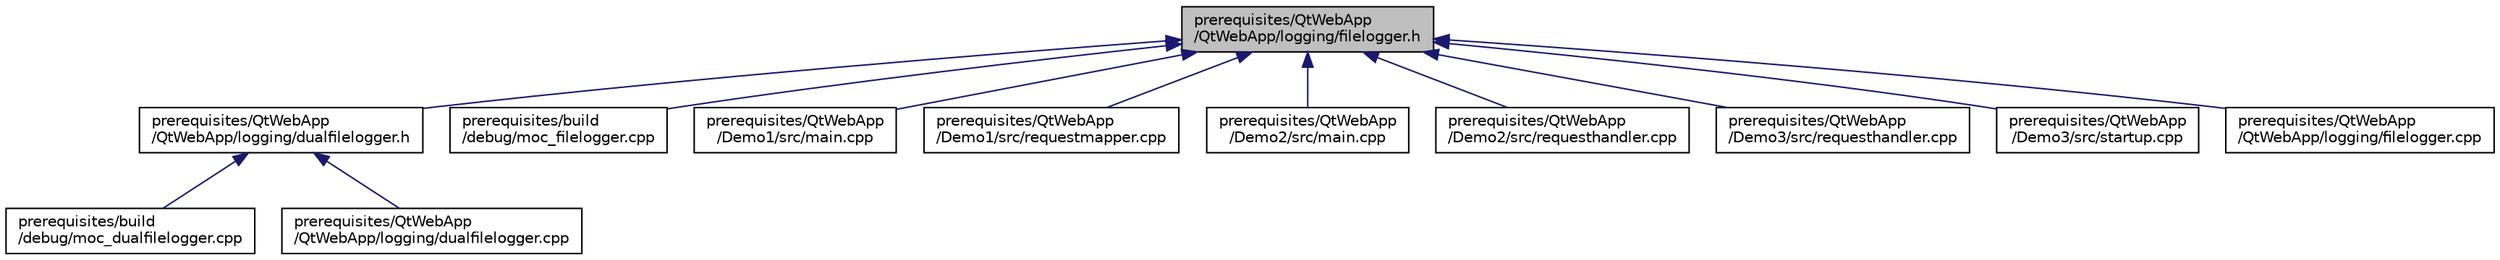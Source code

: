 digraph "prerequisites/QtWebApp/QtWebApp/logging/filelogger.h"
{
  edge [fontname="Helvetica",fontsize="10",labelfontname="Helvetica",labelfontsize="10"];
  node [fontname="Helvetica",fontsize="10",shape=record];
  Node14 [label="prerequisites/QtWebApp\l/QtWebApp/logging/filelogger.h",height=0.2,width=0.4,color="black", fillcolor="grey75", style="filled", fontcolor="black"];
  Node14 -> Node15 [dir="back",color="midnightblue",fontsize="10",style="solid",fontname="Helvetica"];
  Node15 [label="prerequisites/QtWebApp\l/QtWebApp/logging/dualfilelogger.h",height=0.2,width=0.4,color="black", fillcolor="white", style="filled",URL="$dualfilelogger_8h.html"];
  Node15 -> Node16 [dir="back",color="midnightblue",fontsize="10",style="solid",fontname="Helvetica"];
  Node16 [label="prerequisites/build\l/debug/moc_dualfilelogger.cpp",height=0.2,width=0.4,color="black", fillcolor="white", style="filled",URL="$moc__dualfilelogger_8cpp_source.html"];
  Node15 -> Node17 [dir="back",color="midnightblue",fontsize="10",style="solid",fontname="Helvetica"];
  Node17 [label="prerequisites/QtWebApp\l/QtWebApp/logging/dualfilelogger.cpp",height=0.2,width=0.4,color="black", fillcolor="white", style="filled",URL="$dualfilelogger_8cpp.html"];
  Node14 -> Node18 [dir="back",color="midnightblue",fontsize="10",style="solid",fontname="Helvetica"];
  Node18 [label="prerequisites/build\l/debug/moc_filelogger.cpp",height=0.2,width=0.4,color="black", fillcolor="white", style="filled",URL="$moc__filelogger_8cpp_source.html"];
  Node14 -> Node19 [dir="back",color="midnightblue",fontsize="10",style="solid",fontname="Helvetica"];
  Node19 [label="prerequisites/QtWebApp\l/Demo1/src/main.cpp",height=0.2,width=0.4,color="black", fillcolor="white", style="filled",URL="$prerequisites_2_qt_web_app_2_demo1_2src_2main_8cpp.html"];
  Node14 -> Node20 [dir="back",color="midnightblue",fontsize="10",style="solid",fontname="Helvetica"];
  Node20 [label="prerequisites/QtWebApp\l/Demo1/src/requestmapper.cpp",height=0.2,width=0.4,color="black", fillcolor="white", style="filled",URL="$requestmapper_8cpp.html"];
  Node14 -> Node21 [dir="back",color="midnightblue",fontsize="10",style="solid",fontname="Helvetica"];
  Node21 [label="prerequisites/QtWebApp\l/Demo2/src/main.cpp",height=0.2,width=0.4,color="black", fillcolor="white", style="filled",URL="$prerequisites_2_qt_web_app_2_demo2_2src_2main_8cpp.html"];
  Node14 -> Node22 [dir="back",color="midnightblue",fontsize="10",style="solid",fontname="Helvetica"];
  Node22 [label="prerequisites/QtWebApp\l/Demo2/src/requesthandler.cpp",height=0.2,width=0.4,color="black", fillcolor="white", style="filled",URL="$_demo2_2src_2requesthandler_8cpp.html"];
  Node14 -> Node23 [dir="back",color="midnightblue",fontsize="10",style="solid",fontname="Helvetica"];
  Node23 [label="prerequisites/QtWebApp\l/Demo3/src/requesthandler.cpp",height=0.2,width=0.4,color="black", fillcolor="white", style="filled",URL="$_demo3_2src_2requesthandler_8cpp.html"];
  Node14 -> Node24 [dir="back",color="midnightblue",fontsize="10",style="solid",fontname="Helvetica"];
  Node24 [label="prerequisites/QtWebApp\l/Demo3/src/startup.cpp",height=0.2,width=0.4,color="black", fillcolor="white", style="filled",URL="$startup_8cpp.html"];
  Node14 -> Node25 [dir="back",color="midnightblue",fontsize="10",style="solid",fontname="Helvetica"];
  Node25 [label="prerequisites/QtWebApp\l/QtWebApp/logging/filelogger.cpp",height=0.2,width=0.4,color="black", fillcolor="white", style="filled",URL="$filelogger_8cpp.html"];
}
